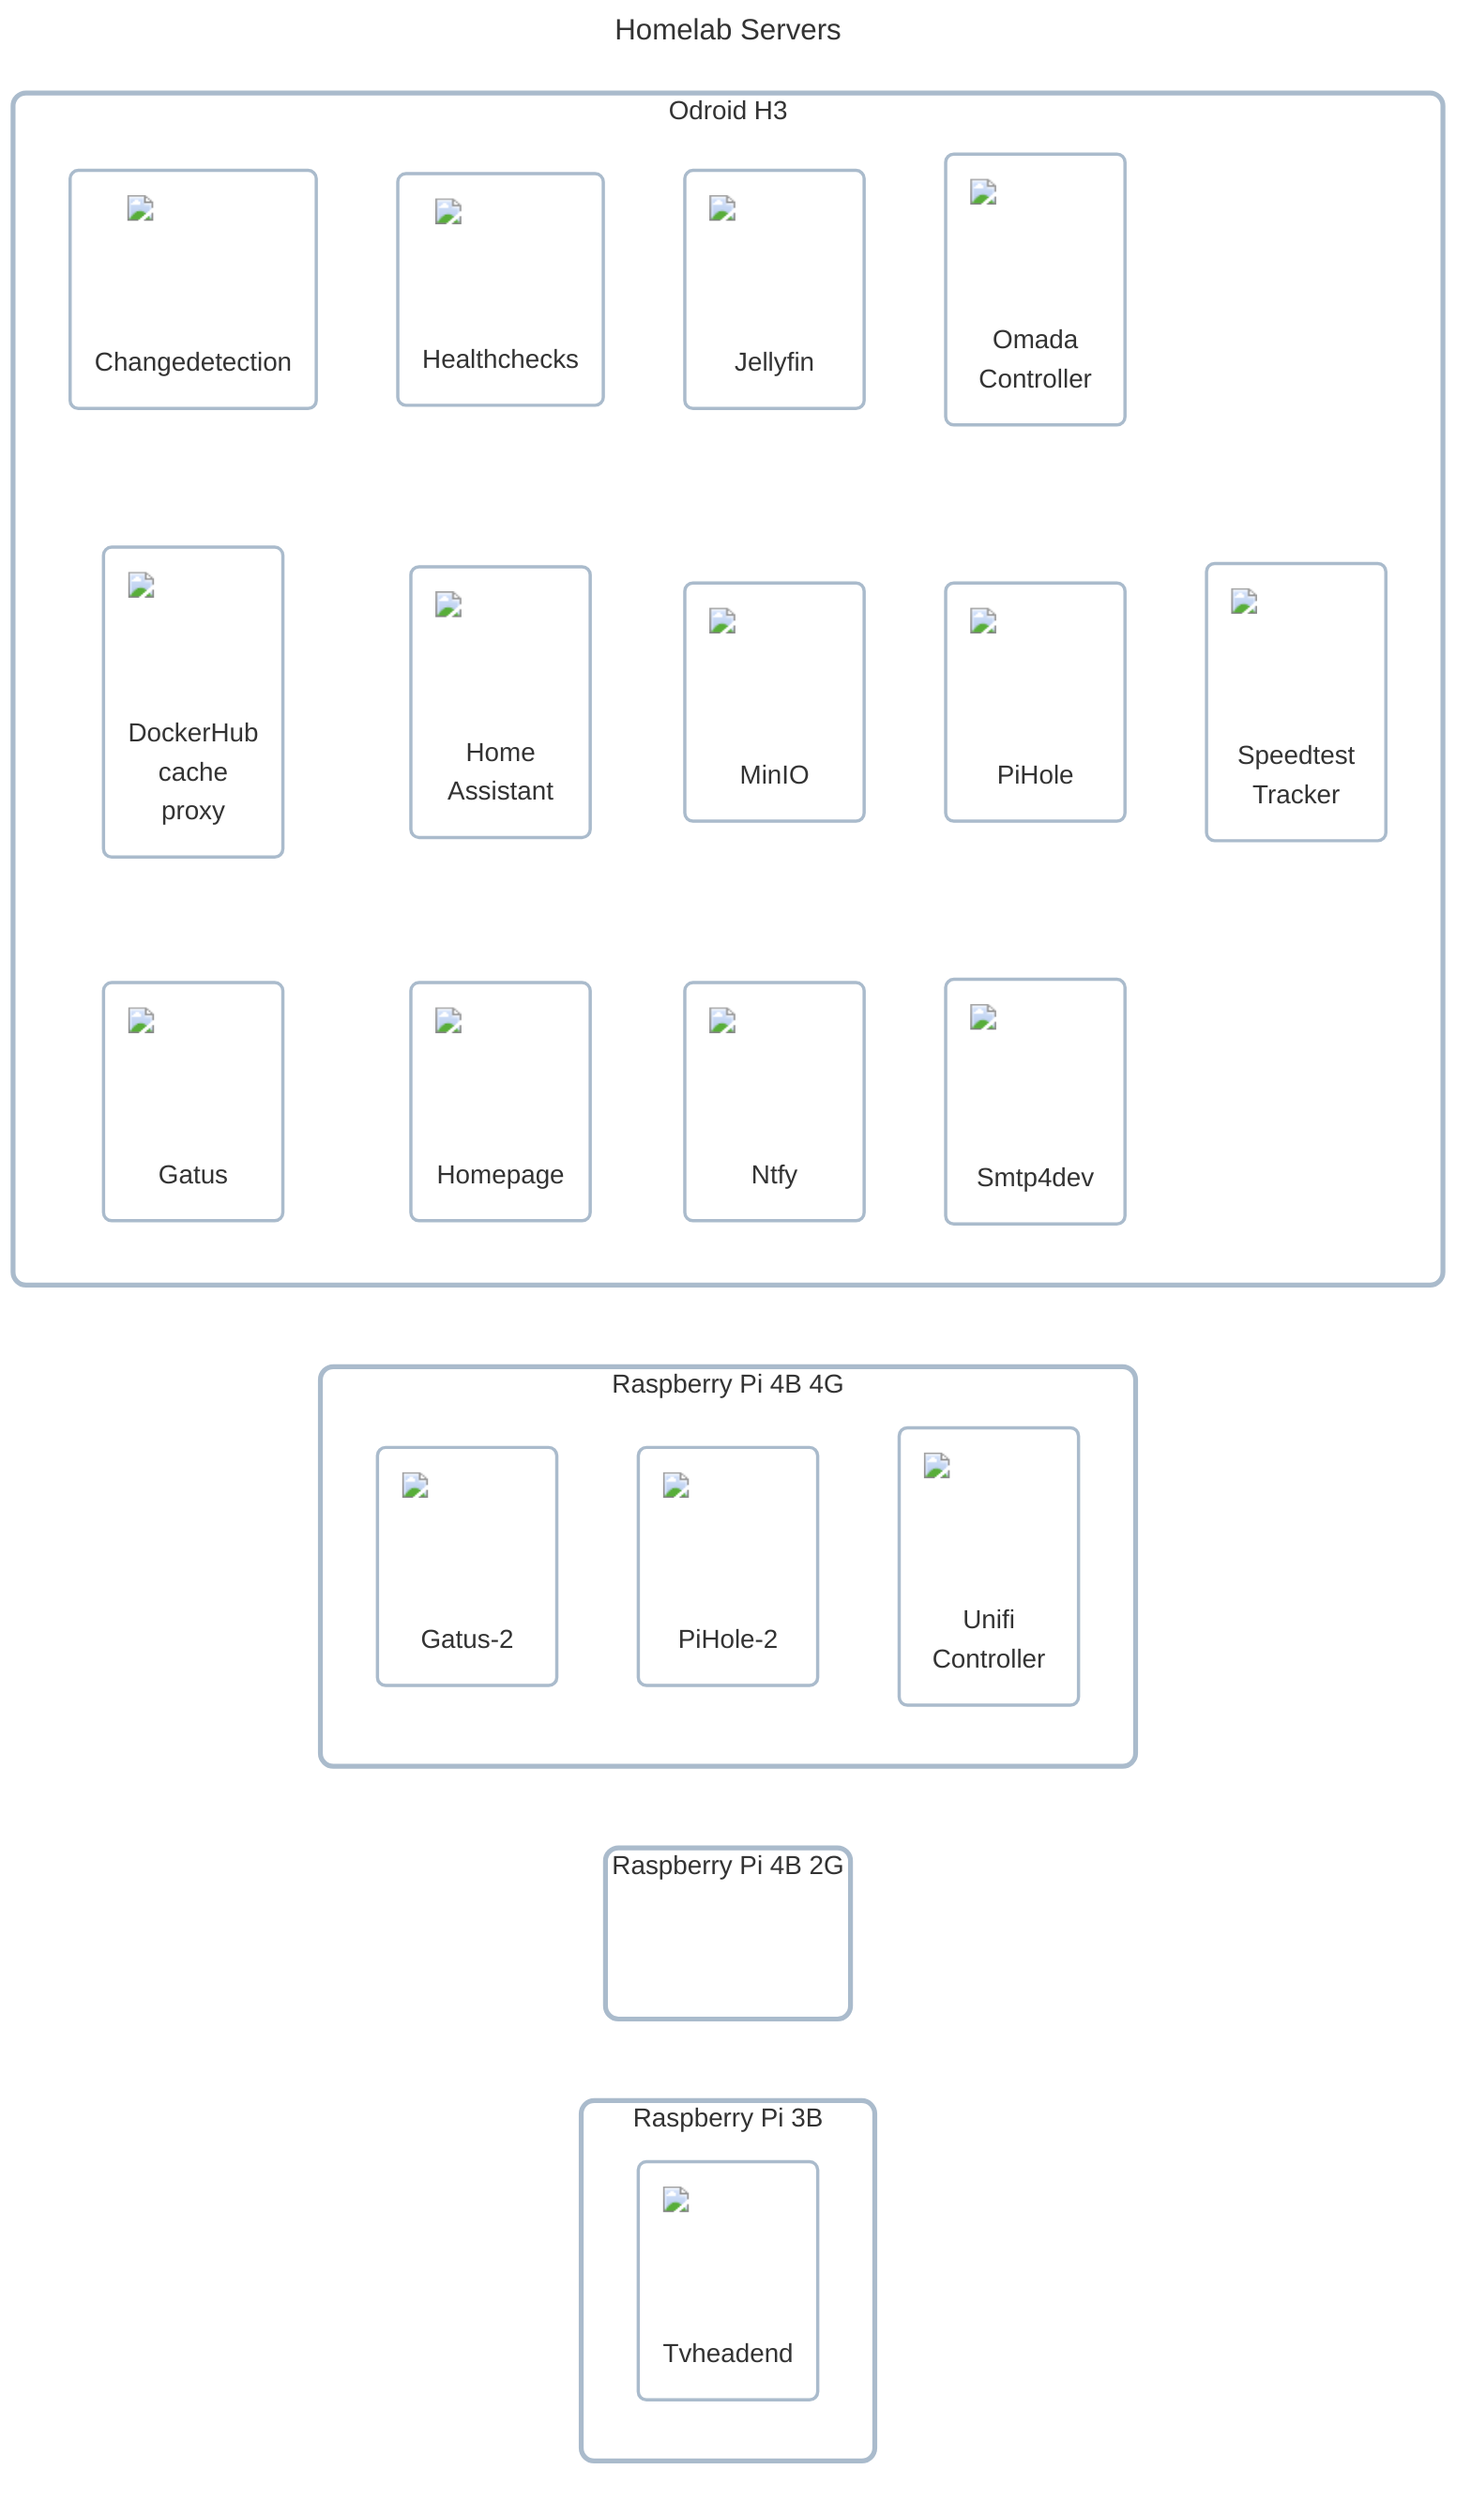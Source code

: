 ---
title: Homelab Servers
---

flowchart LR
    classDef cluster fill:#ffffff00,stroke:#aabbccff,stroke-width:3px,rx:8px,ry:8px;
    classDef node fill:#ffffff00,stroke:#aabbccff,stroke-width:2px,rx:5px,ry:5px;
    classDef no_border stroke:#ffffff00,stroke-width:0px;

    subgraph raspberry_pi_3b["Raspberry Pi 3B"]
        tvheadend("<div style='position:relative;width:80px;height:80px;margin:0 auto;margin-bottom:0.75em'><img src='../../../../icons/tvheadend.png' style='min-width:80px;max-width:80px' /></div>Tvheadend")

        %% hidden_raspberry_pi_3b(" ")
        %% class hidden_raspberry_pi_3b no_border
    end

    subgraph raspberry_pi_4b_2g["Raspberry Pi 4B 2G"]
        %% TODO: Mark TeamViewer / AnyDesk here

        hidden_raspberry_pi_4b_2g(" ")
        class hidden_raspberry_pi_4b_2g no_border
    end

    subgraph raspberry_pi_4b_4g["Raspberry Pi 4B 4G"]
        gatus_2("<div style='position:relative;width:80px;height:80px;margin:0 auto;margin-bottom:0.75em'><img src='../../../../icons/gatus.png' style='min-width:80px;max-width:80px' /></div>Gatus-2")
        pihole_2("<div style='position:relative;width:80px;height:80px;margin:0 auto;margin-bottom:0.75em'><img src='../../../../icons/pihole.png' style='min-width:80px;max-width:80px' /></div>PiHole-2")
        unifi_controller("<div style='position:relative;width:80px;height:80px;margin:0 auto;margin-bottom:0.75em'><img src='../../../../icons/unifi.png' style='min-width:80px;max-width:80px' /></div>Unifi<br />Controller")

        %% hidden_raspberry_pi_4b_4g(" ")
        %% class hidden_raspberry_pi_4b_4g no_border
    end

    subgraph odroid_h3["Odroid H3"]
        changedetection("<div style='position:relative;width:80px;height:80px;margin:0 auto;margin-bottom:0.75em'><img src='../../../../icons/changedetection.png' style='min-width:80px;max-width:80px' /></div>Changedetection")
        dockerhub_proxy("<div style='position:relative;width:80px;height:80px;margin:0 auto;margin-bottom:0.5em'><img src='../../../../icons/docker.png' style='min-width:80px;max-width:80px' /></div>DockerHub<br />cache<br />proxy")
        gatus("<div style='position:relative;width:80px;height:80px;margin:0 auto;margin-bottom:0.75em'><img src='../../../../icons/gatus.png' style='min-width:80px;max-width:80px' /></div>Gatus")
        healthchecks("<div style='position:relative;width:80px;height:80px;margin:0 auto;margin-bottom:0.5em'><img src='../../../../icons/healthchecks.png' style='min-width:80px;max-width:80px' /></div>Healthchecks")
        home_assistant("<div style='position:relative;width:80px;height:80px;margin:0 auto;margin-bottom:0.5em'><img src='../../../../icons/home-assistant.png' style='min-width:80px;max-width:80px' /></div>Home<br />Assistant")
        homepage("<div style='position:relative;width:80px;height:80px;margin:0 auto;margin-bottom:0.75em'><img src='../../../../icons/homepage.png' style='min-width:80px;max-width:80px' /></div>Homepage")
        jellyfin("<div style='position:relative;width:80px;height:80px;margin:0 auto;margin-bottom:0.75em'><img src='../../../../icons/jellyfin.png' style='min-width:80px;max-width:80px' /></div>Jellyfin")
        minio("<div style='position:relative;width:80px;height:80px;margin:0 auto;margin-bottom:0.75em'><img src='../../../../icons/minio.png' style='min-width:80px;max-width:80px' /></div>MinIO")
        ntfy("<div style='position:relative;width:80px;height:80px;margin:0 auto;margin-bottom:0.75em'><img src='../../../../icons/ntfy.png' style='min-width:80px;max-width:80px' /></div>Ntfy")
        omada_controller("<div style='position:relative;width:80px;height:80px;margin:0 auto;margin-bottom:0.5em'><img src='../../../../icons/tp-link-omada.png' style='min-width:80px;max-width:80px' /></div>Omada<br />Controller")
        pihole("<div style='position:relative;width:80px;height:80px;margin:0 auto;margin-bottom:0.75em'><img src='../../../../icons/pihole.png' style='min-width:80px;max-width:80px' /></div>PiHole")
        smtp4dev("<div style='position:relative;width:80px;height:80px;margin:0 auto;margin-bottom:1em'><img src='../../../../icons/smtp4dev.png' style='min-width:80px;max-width:80px' /></div>Smtp4dev")
        speedtest_tracker("<div style='position:relative;width:80px;height:80px;margin:0 auto;margin-bottom:0.75em'><img src='../../../../icons/speedtest-tracker.png' style='min-width:80px;max-width:80px' /></div>Speedtest<br />Tracker")

        hidden_odroid_h3(" ")
        class hidden_odroid_h3 no_border

        changedetection ~~~ dockerhub_proxy ~~~ gatus
        healthchecks ~~~ home_assistant ~~~ homepage
        jellyfin ~~~ minio ~~~ ntfy
        omada_controller ~~~ pihole ~~~ smtp4dev
        speedtest_tracker ~~~ hidden_odroid_h3
    end

    odroid_h3
    raspberry_pi_3b
    raspberry_pi_4b_2g
    raspberry_pi_4b_4g

    %% Note: Enable in future:
    %% smb("<div style='position:relative;width:80px;height:80px;margin:0 auto;margin-bottom:1em'><img src='../../../../icons/filebrowser.png' style='min-width:80px;max-width:80px' /></div>SMB")